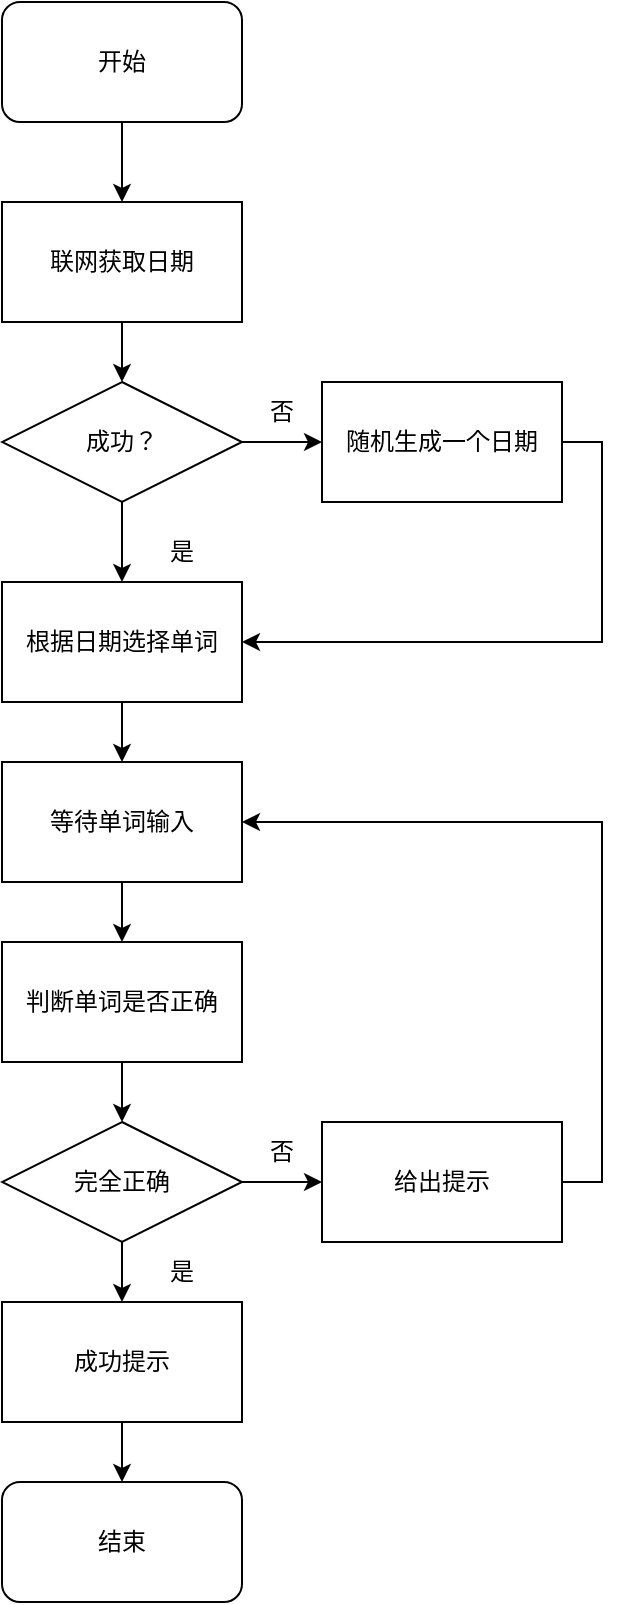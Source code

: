 <mxfile version="17.5.0" type="github">
  <diagram id="ApbCKoYDveIZBxeyygtV" name="Page-1">
    <mxGraphModel dx="1038" dy="539" grid="1" gridSize="10" guides="1" tooltips="1" connect="1" arrows="1" fold="1" page="1" pageScale="1" pageWidth="2339" pageHeight="3300" math="0" shadow="0">
      <root>
        <mxCell id="0" />
        <mxCell id="1" parent="0" />
        <mxCell id="pSq4QssJ7v5Kt4ANpzS1-7" style="edgeStyle=orthogonalEdgeStyle;rounded=0;orthogonalLoop=1;jettySize=auto;html=1;exitX=0.5;exitY=1;exitDx=0;exitDy=0;entryX=0.5;entryY=0;entryDx=0;entryDy=0;" parent="1" source="pSq4QssJ7v5Kt4ANpzS1-3" target="pSq4QssJ7v5Kt4ANpzS1-4" edge="1">
          <mxGeometry relative="1" as="geometry" />
        </mxCell>
        <mxCell id="pSq4QssJ7v5Kt4ANpzS1-3" value="开始" style="rounded=1;whiteSpace=wrap;html=1;" parent="1" vertex="1">
          <mxGeometry x="440" y="20" width="120" height="60" as="geometry" />
        </mxCell>
        <mxCell id="pSq4QssJ7v5Kt4ANpzS1-8" style="edgeStyle=orthogonalEdgeStyle;rounded=0;orthogonalLoop=1;jettySize=auto;html=1;exitX=0.5;exitY=1;exitDx=0;exitDy=0;entryX=0.5;entryY=0;entryDx=0;entryDy=0;" parent="1" source="pSq4QssJ7v5Kt4ANpzS1-4" target="pSq4QssJ7v5Kt4ANpzS1-6" edge="1">
          <mxGeometry relative="1" as="geometry" />
        </mxCell>
        <mxCell id="pSq4QssJ7v5Kt4ANpzS1-4" value="联网获取日期" style="rounded=0;whiteSpace=wrap;html=1;" parent="1" vertex="1">
          <mxGeometry x="440" y="120" width="120" height="60" as="geometry" />
        </mxCell>
        <mxCell id="pSq4QssJ7v5Kt4ANpzS1-13" style="edgeStyle=orthogonalEdgeStyle;rounded=0;orthogonalLoop=1;jettySize=auto;html=1;exitX=1;exitY=0.5;exitDx=0;exitDy=0;" parent="1" source="pSq4QssJ7v5Kt4ANpzS1-6" target="pSq4QssJ7v5Kt4ANpzS1-12" edge="1">
          <mxGeometry relative="1" as="geometry" />
        </mxCell>
        <mxCell id="pSq4QssJ7v5Kt4ANpzS1-16" style="edgeStyle=orthogonalEdgeStyle;rounded=0;orthogonalLoop=1;jettySize=auto;html=1;exitX=0.5;exitY=1;exitDx=0;exitDy=0;entryX=0.5;entryY=0;entryDx=0;entryDy=0;" parent="1" source="pSq4QssJ7v5Kt4ANpzS1-6" target="pSq4QssJ7v5Kt4ANpzS1-15" edge="1">
          <mxGeometry relative="1" as="geometry" />
        </mxCell>
        <mxCell id="pSq4QssJ7v5Kt4ANpzS1-6" value="成功？" style="rhombus;whiteSpace=wrap;html=1;" parent="1" vertex="1">
          <mxGeometry x="440" y="210" width="120" height="60" as="geometry" />
        </mxCell>
        <mxCell id="ZU-5h01KSyGy5lnn07FJ-1" style="edgeStyle=orthogonalEdgeStyle;rounded=0;orthogonalLoop=1;jettySize=auto;html=1;exitX=1;exitY=0.5;exitDx=0;exitDy=0;entryX=1;entryY=0.5;entryDx=0;entryDy=0;" edge="1" parent="1" source="pSq4QssJ7v5Kt4ANpzS1-12" target="pSq4QssJ7v5Kt4ANpzS1-15">
          <mxGeometry relative="1" as="geometry" />
        </mxCell>
        <mxCell id="pSq4QssJ7v5Kt4ANpzS1-12" value="随机生成一个日期" style="rounded=0;whiteSpace=wrap;html=1;" parent="1" vertex="1">
          <mxGeometry x="600" y="210" width="120" height="60" as="geometry" />
        </mxCell>
        <mxCell id="pSq4QssJ7v5Kt4ANpzS1-14" value="否" style="text;html=1;strokeColor=none;fillColor=none;align=center;verticalAlign=middle;whiteSpace=wrap;rounded=0;" parent="1" vertex="1">
          <mxGeometry x="550" y="210" width="60" height="30" as="geometry" />
        </mxCell>
        <mxCell id="pSq4QssJ7v5Kt4ANpzS1-20" style="edgeStyle=orthogonalEdgeStyle;rounded=0;orthogonalLoop=1;jettySize=auto;html=1;exitX=0.5;exitY=1;exitDx=0;exitDy=0;entryX=0.5;entryY=0;entryDx=0;entryDy=0;" parent="1" source="pSq4QssJ7v5Kt4ANpzS1-15" target="pSq4QssJ7v5Kt4ANpzS1-19" edge="1">
          <mxGeometry relative="1" as="geometry" />
        </mxCell>
        <mxCell id="pSq4QssJ7v5Kt4ANpzS1-15" value="根据日期选择单词" style="rounded=0;whiteSpace=wrap;html=1;" parent="1" vertex="1">
          <mxGeometry x="440" y="310" width="120" height="60" as="geometry" />
        </mxCell>
        <mxCell id="pSq4QssJ7v5Kt4ANpzS1-17" value="是" style="text;html=1;strokeColor=none;fillColor=none;align=center;verticalAlign=middle;whiteSpace=wrap;rounded=0;" parent="1" vertex="1">
          <mxGeometry x="500" y="280" width="60" height="30" as="geometry" />
        </mxCell>
        <mxCell id="pSq4QssJ7v5Kt4ANpzS1-26" style="edgeStyle=orthogonalEdgeStyle;rounded=0;orthogonalLoop=1;jettySize=auto;html=1;exitX=0.5;exitY=1;exitDx=0;exitDy=0;entryX=0.5;entryY=0;entryDx=0;entryDy=0;" parent="1" source="pSq4QssJ7v5Kt4ANpzS1-19" target="pSq4QssJ7v5Kt4ANpzS1-25" edge="1">
          <mxGeometry relative="1" as="geometry" />
        </mxCell>
        <mxCell id="pSq4QssJ7v5Kt4ANpzS1-19" value="等待单词输入" style="rounded=0;whiteSpace=wrap;html=1;" parent="1" vertex="1">
          <mxGeometry x="440" y="400" width="120" height="60" as="geometry" />
        </mxCell>
        <mxCell id="pSq4QssJ7v5Kt4ANpzS1-28" style="edgeStyle=orthogonalEdgeStyle;rounded=0;orthogonalLoop=1;jettySize=auto;html=1;exitX=0.5;exitY=1;exitDx=0;exitDy=0;entryX=0.5;entryY=0;entryDx=0;entryDy=0;" parent="1" source="pSq4QssJ7v5Kt4ANpzS1-25" target="pSq4QssJ7v5Kt4ANpzS1-27" edge="1">
          <mxGeometry relative="1" as="geometry" />
        </mxCell>
        <mxCell id="pSq4QssJ7v5Kt4ANpzS1-25" value="判断单词是否正确" style="rounded=0;whiteSpace=wrap;html=1;" parent="1" vertex="1">
          <mxGeometry x="440" y="490" width="120" height="60" as="geometry" />
        </mxCell>
        <mxCell id="pSq4QssJ7v5Kt4ANpzS1-31" style="edgeStyle=orthogonalEdgeStyle;rounded=0;orthogonalLoop=1;jettySize=auto;html=1;exitX=0.5;exitY=1;exitDx=0;exitDy=0;entryX=0.5;entryY=0;entryDx=0;entryDy=0;" parent="1" source="pSq4QssJ7v5Kt4ANpzS1-27" target="pSq4QssJ7v5Kt4ANpzS1-30" edge="1">
          <mxGeometry relative="1" as="geometry" />
        </mxCell>
        <mxCell id="pSq4QssJ7v5Kt4ANpzS1-34" style="edgeStyle=orthogonalEdgeStyle;rounded=0;orthogonalLoop=1;jettySize=auto;html=1;exitX=1;exitY=0.5;exitDx=0;exitDy=0;entryX=0;entryY=0.5;entryDx=0;entryDy=0;" parent="1" source="pSq4QssJ7v5Kt4ANpzS1-27" target="pSq4QssJ7v5Kt4ANpzS1-33" edge="1">
          <mxGeometry relative="1" as="geometry" />
        </mxCell>
        <mxCell id="pSq4QssJ7v5Kt4ANpzS1-27" value="完全正确" style="rhombus;whiteSpace=wrap;html=1;" parent="1" vertex="1">
          <mxGeometry x="440" y="580" width="120" height="60" as="geometry" />
        </mxCell>
        <mxCell id="ZU-5h01KSyGy5lnn07FJ-3" style="edgeStyle=orthogonalEdgeStyle;rounded=0;orthogonalLoop=1;jettySize=auto;html=1;exitX=0.5;exitY=1;exitDx=0;exitDy=0;entryX=0.5;entryY=0;entryDx=0;entryDy=0;" edge="1" parent="1" source="pSq4QssJ7v5Kt4ANpzS1-30" target="ZU-5h01KSyGy5lnn07FJ-2">
          <mxGeometry relative="1" as="geometry" />
        </mxCell>
        <mxCell id="pSq4QssJ7v5Kt4ANpzS1-30" value="成功提示" style="rounded=0;whiteSpace=wrap;html=1;" parent="1" vertex="1">
          <mxGeometry x="440" y="670" width="120" height="60" as="geometry" />
        </mxCell>
        <mxCell id="pSq4QssJ7v5Kt4ANpzS1-32" value="是" style="text;html=1;strokeColor=none;fillColor=none;align=center;verticalAlign=middle;whiteSpace=wrap;rounded=0;" parent="1" vertex="1">
          <mxGeometry x="500" y="640" width="60" height="30" as="geometry" />
        </mxCell>
        <mxCell id="pSq4QssJ7v5Kt4ANpzS1-36" style="edgeStyle=orthogonalEdgeStyle;rounded=0;orthogonalLoop=1;jettySize=auto;html=1;exitX=1;exitY=0.5;exitDx=0;exitDy=0;entryX=1;entryY=0.5;entryDx=0;entryDy=0;" parent="1" source="pSq4QssJ7v5Kt4ANpzS1-33" target="pSq4QssJ7v5Kt4ANpzS1-19" edge="1">
          <mxGeometry relative="1" as="geometry" />
        </mxCell>
        <mxCell id="pSq4QssJ7v5Kt4ANpzS1-33" value="给出提示" style="rounded=0;whiteSpace=wrap;html=1;" parent="1" vertex="1">
          <mxGeometry x="600" y="580" width="120" height="60" as="geometry" />
        </mxCell>
        <mxCell id="pSq4QssJ7v5Kt4ANpzS1-35" value="否" style="text;html=1;strokeColor=none;fillColor=none;align=center;verticalAlign=middle;whiteSpace=wrap;rounded=0;" parent="1" vertex="1">
          <mxGeometry x="550" y="580" width="60" height="30" as="geometry" />
        </mxCell>
        <mxCell id="ZU-5h01KSyGy5lnn07FJ-2" value="结束" style="rounded=1;whiteSpace=wrap;html=1;" vertex="1" parent="1">
          <mxGeometry x="440" y="760" width="120" height="60" as="geometry" />
        </mxCell>
      </root>
    </mxGraphModel>
  </diagram>
</mxfile>
